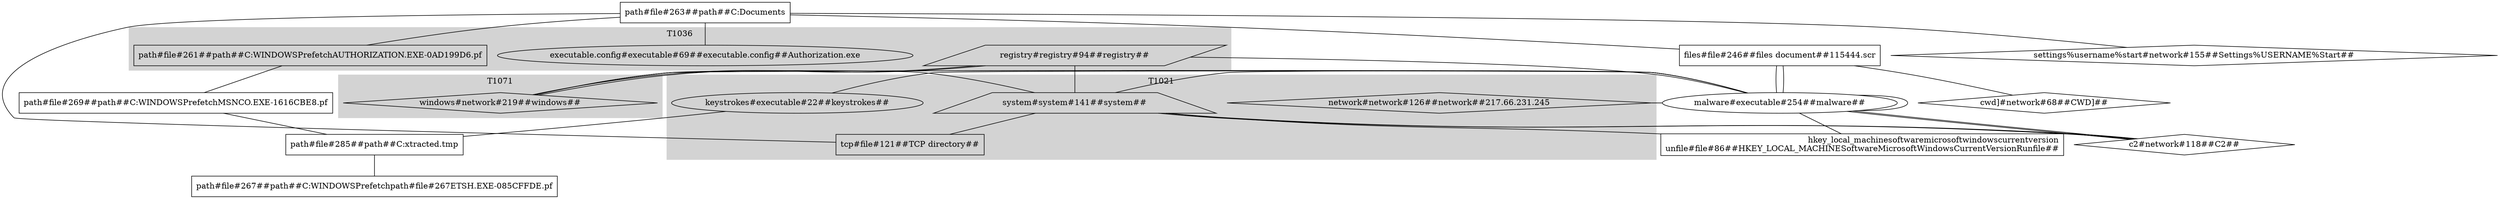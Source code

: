 graph G {
	"keystrokes#executable#22" [label="keystrokes#executable#22##keystrokes##" shape=oval]
	"executable.config#executable#69" [label="executable.config#executable#69##executable.config##Authorization.exe" shape=oval]
	"cwd]\#network#68" [label="cwd]\#network#68##CWD]\##" shape=diamond]
	"hkey_local_machine\software\microsoft\windows\currentversion\run\file#file#86" [label="hkey_local_machine\software\microsoft\windows\currentversion\run\file#file#86##HKEY_LOCAL_MACHINE\Software\Microsoft\Windows\CurrentVersion\Run\file##" shape=rectangle]
	"registry#registry#94" [label="registry#registry#94##registry##" shape=parallelogram]
	"network#network#126" [label="network#network#126##network##217.66.231.245" shape=diamond]
	"c2#network#118" [label="c2#network#118##C2##" shape=diamond]
	"system#system#141" [label="system#system#141##system##" shape=trapezium]
	"tcp#file#121" [label="tcp#file#121##TCP directory##" shape=rectangle]
	"settings\%username%\start#network#155" [label="settings\%username%\start#network#155##Settings\%USERNAME%\Start##" shape=diamond]
	"windows#network#219" [label="windows#network#219##windows##" shape=diamond]
	"files#file#246" [label="files#file#246##files document##115444.scr" shape=rectangle]
	"malware#executable#254" [label="malware#executable#254##malware##" shape=oval]
	"path#file#263" [label="path#file#263##path##C:\Documents" shape=rectangle]
	"path#file#261" [label="path#file#261##path##C:\WINDOWS\Prefetch\AUTHORIZATION.EXE-0AD199D6.pf" shape=rectangle]
	"path#file#269" [label="path#file#269##path##C:\WINDOWS\Prefetch\MSNCO.EXE-1616CBE8.pf" shape=rectangle]
	"path#file#285" [label="path#file#285##path##C:\Extracted\.tmp" shape=rectangle]
	"path#file#267" [label="path#file#267##path##C:\WINDOWS\Prefetch\NETSH.EXE-085CFFDE.pf" shape=rectangle]
	"keystrokes#executable#22" -- "malware#executable#254"
	"executable.config#executable#69" -- "path#file#263"
	"hkey_local_machine\software\microsoft\windows\currentversion\run\file#file#86" -- "system#system#141"
	"registry#registry#94" -- "malware#executable#254"
	"registry#registry#94" -- "windows#network#219"
	"network#network#126" -- "malware#executable#254"
	"c2#network#118" -- "system#system#141"
	"c2#network#118" -- "malware#executable#254"
	"system#system#141" -- "registry#registry#94"
	"system#system#141" -- "tcp#file#121"
	"system#system#141" -- "windows#network#219"
	"system#system#141" -- "c2#network#118"
	"tcp#file#121" -- "path#file#263"
	"windows#network#219" -- "malware#executable#254"
	"windows#network#219" -- "registry#registry#94"
	"files#file#246" -- "malware#executable#254"
	"files#file#246" -- "cwd]\#network#68"
	"malware#executable#254" -- "c2#network#118"
	"malware#executable#254" -- "malware#executable#254"
	"malware#executable#254" -- "network#network#126"
	"malware#executable#254" -- "windows#network#219"
	"malware#executable#254" -- "files#file#246"
	"malware#executable#254" -- "hkey_local_machine\software\microsoft\windows\currentversion\run\file#file#86"
	"malware#executable#254" -- "system#system#141"
	"path#file#263" -- "path#file#261"
	"path#file#263" -- "settings\%username%\start#network#155"
	"path#file#263" -- "files#file#246"
	"path#file#261" -- "path#file#269"
	"path#file#269" -- "path#file#285"
	"path#file#285" -- "path#file#267"
	"path#file#285" -- "keystrokes#executable#22"
	subgraph cluster_T1021 {
		color=lightgrey style=filled
		label=T1021
		"keystrokes#executable#22"
		"tcp#file#121"
		"system#system#141"
		"network#network#126"
	}
	subgraph cluster_T1036 {
		color=lightgrey style=filled
		label=T1036
		"executable.config#executable#69"
		"system#system#141"
		"path#file#261"
		"registry#registry#94"
		"network#network#126"
	}
	subgraph cluster_T1070 {
		color=lightgrey style=filled
		label=T1070
		"executable.config#executable#69"
		"system#system#141"
		"network#network#126"
		"registry#registry#94"
		"path#file#261"
	}
	subgraph cluster_T1071 {
		color=lightgrey style=filled
		label=T1071
		"executable.config#executable#69"
		"network#network#126"
		"windows#network#219"
		"path#file#261"
	}
	subgraph cluster_T1082 {
		color=lightgrey style=filled
		label=T1082
		"executable.config#executable#69"
		"system#system#141"
		"path#file#261"
		"network#network#126"
	}
	subgraph cluster_T1083 {
		color=lightgrey style=filled
		label=T1083
		"executable.config#executable#69"
		"path#file#261"
		"network#network#126"
		"system#system#141"
		"network#network#126"
	}
	subgraph cluster_T1571 {
		color=lightgrey style=filled
		label=T1571
		"keystrokes#executable#22"
		"network#network#126"
		"tcp#file#121"
	}
	subgraph cluster_T1573 {
		color=lightgrey style=filled
		label=T1573
		"executable.config#executable#69"
		"network#network#126"
		"tcp#file#121"
	}
}
